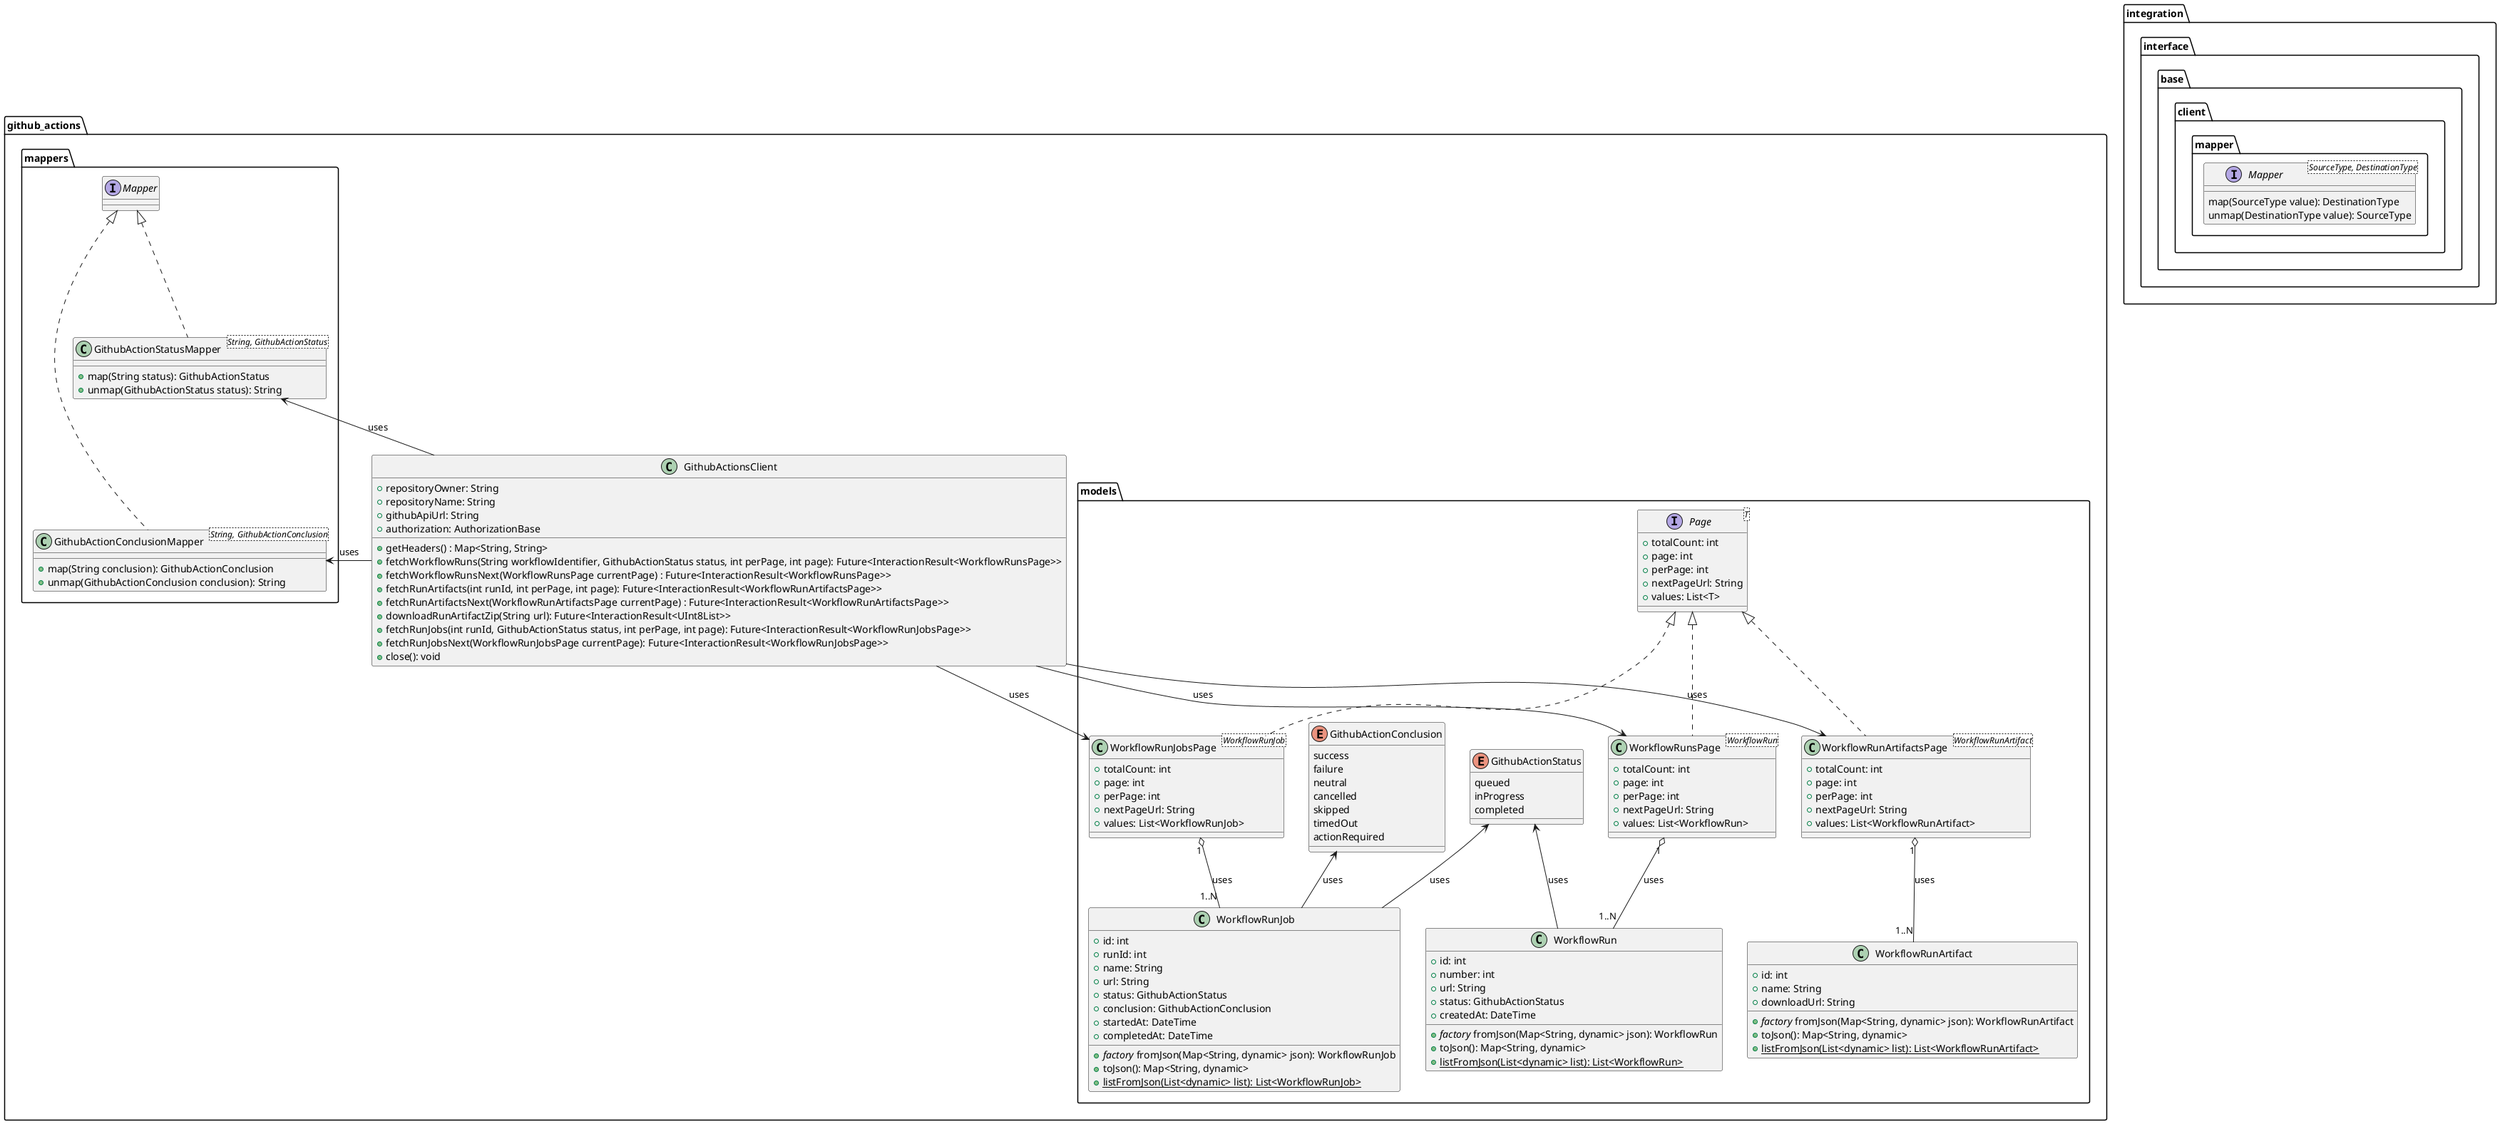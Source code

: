 @startuml github_actions_client_class_diagram

package integration.interface.base.client.mapper {
    interface Mapper<SourceType, DestinationType> {
        map(SourceType value): DestinationType
        unmap(DestinationType value): SourceType
    }
}

package github_actions {
    package models {
        interface Page<T> {
            + totalCount: int
            + page: int
            + perPage: int
            + nextPageUrl: String
            + values: List<T>
        }

        class WorkflowRunsPage<WorkflowRun> {
            + totalCount: int
            + page: int
            + perPage: int
            + nextPageUrl: String
            + values: List<WorkflowRun>
        }

        class WorkflowRunArtifactsPage<WorkflowRunArtifact> {
            + totalCount: int
            + page: int
            + perPage: int
            + nextPageUrl: String
            + values: List<WorkflowRunArtifact>
        }

        class WorkflowRunJobsPage<WorkflowRunJob> {
            + totalCount: int
            + page: int
            + perPage: int
            + nextPageUrl: String
            + values: List<WorkflowRunJob>
        }

        class WorkflowRun {
            + id: int
            + number: int
            + url: String
            + status: GithubActionStatus
            + createdAt: DateTime

            + //factory// fromJson(Map<String, dynamic> json): WorkflowRun
            + toJson(): Map<String, dynamic>
            + {static} listFromJson(List<dynamic> list): List<WorkflowRun>
        }

        class WorkflowRunJob {
            + id: int
            + runId: int
            + name: String
            + url: String
            + status: GithubActionStatus
            + conclusion: GithubActionConclusion
            + startedAt: DateTime
            + completedAt: DateTime

            + //factory// fromJson(Map<String, dynamic> json): WorkflowRunJob
            + toJson(): Map<String, dynamic>
            + {static} listFromJson(List<dynamic> list): List<WorkflowRunJob>
        }

        class WorkflowRunArtifact {
            + id: int
            + name: String
            + downloadUrl: String

            + //factory// fromJson(Map<String, dynamic> json): WorkflowRunArtifact
            + toJson(): Map<String, dynamic>
            + {static} listFromJson(List<dynamic> list): List<WorkflowRunArtifact>
        }

        enum GithubActionStatus {
            queued
            inProgress
            completed
        }

        enum GithubActionConclusion {
            success
            failure
            neutral
            cancelled
            skipped
            timedOut
            actionRequired
        }

    }

    package mappers {
        class GithubActionConclusionMapper<String, GithubActionConclusion> implements Mapper {
            + map(String conclusion): GithubActionConclusion
            + unmap(GithubActionConclusion conclusion): String
        }

        class GithubActionStatusMapper<String, GithubActionStatus> implements Mapper {
            + map(String status): GithubActionStatus
            + unmap(GithubActionStatus status): String
        }

    }


    class GithubActionsClient {
        + repositoryOwner: String
        + repositoryName: String
        + githubApiUrl: String
        + authorization: AuthorizationBase

        + getHeaders() : Map<String, String>
        + fetchWorkflowRuns(String workflowIdentifier, GithubActionStatus status, int perPage, int page): Future<InteractionResult<WorkflowRunsPage>>
        + fetchWorkflowRunsNext(WorkflowRunsPage currentPage) : Future<InteractionResult<WorkflowRunsPage>>
        + fetchRunArtifacts(int runId, int perPage, int page): Future<InteractionResult<WorkflowRunArtifactsPage>>
        + fetchRunArtifactsNext(WorkflowRunArtifactsPage currentPage) : Future<InteractionResult<WorkflowRunArtifactsPage>>
        + downloadRunArtifactZip(String url): Future<InteractionResult<UInt8List>>
        + fetchRunJobs(int runId, GithubActionStatus status, int perPage, int page): Future<InteractionResult<WorkflowRunJobsPage>>
        + fetchRunJobsNext(WorkflowRunJobsPage currentPage): Future<InteractionResult<WorkflowRunJobsPage>>
        + close(): void
    }
}

WorkflowRunJobsPage .up.|> Page
WorkflowRunArtifactsPage .up.|> Page
WorkflowRunsPage .up.|> Page

GithubActionStatusMapper <-right- GithubActionsClient : uses
GithubActionConclusionMapper <-right- GithubActionsClient : uses

WorkflowRunsPage <-up- GithubActionsClient : uses
WorkflowRunArtifactsPage <-up- GithubActionsClient : uses
WorkflowRunJobsPage <-up- GithubActionsClient : uses

WorkflowRun "1..N" -up-o "1" WorkflowRunsPage : uses
WorkflowRunArtifact "1..N" -up-o "1" WorkflowRunArtifactsPage : uses
WorkflowRunJob "1..N" -up-o "1" WorkflowRunJobsPage : uses

GithubActionStatus <-- WorkflowRun : uses
GithubActionConclusion <-- WorkflowRunJob : uses
GithubActionStatus <-- WorkflowRunJob : uses

WorkflowRunJobsPage -right[hidden]-> WorkflowRunsPage
WorkflowRunJob -right[hidden]-> WorkflowRun
GithubActionConclusionMapper <-up[hidden]- GithubActionStatusMapper

@enduml
